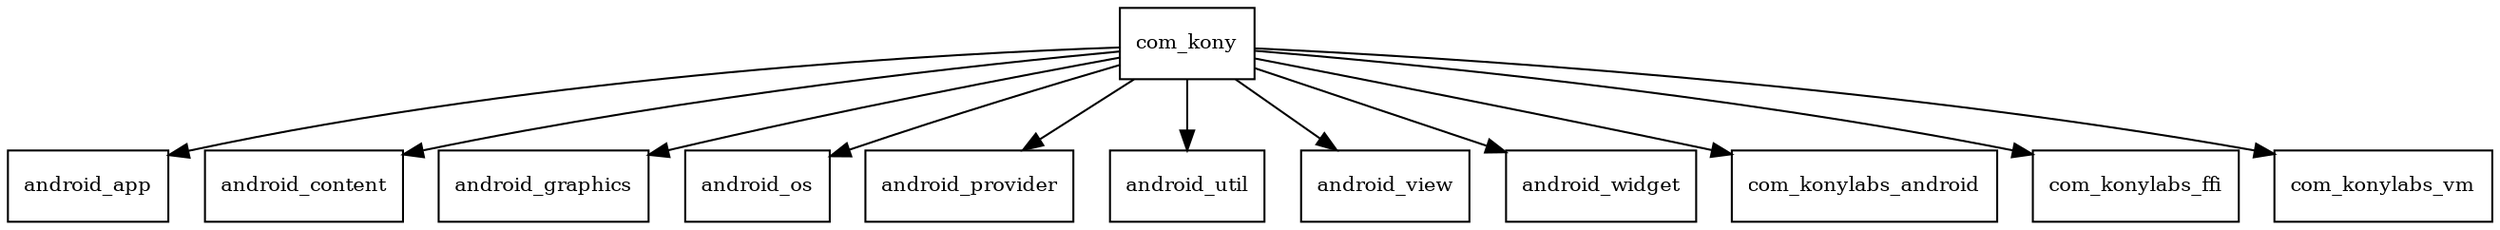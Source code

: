 digraph signCapture_package_dependencies {
  node [shape = box, fontsize=10.0];
  com_kony -> android_app;
  com_kony -> android_content;
  com_kony -> android_graphics;
  com_kony -> android_os;
  com_kony -> android_provider;
  com_kony -> android_util;
  com_kony -> android_view;
  com_kony -> android_widget;
  com_kony -> com_konylabs_android;
  com_kony -> com_konylabs_ffi;
  com_kony -> com_konylabs_vm;
}
